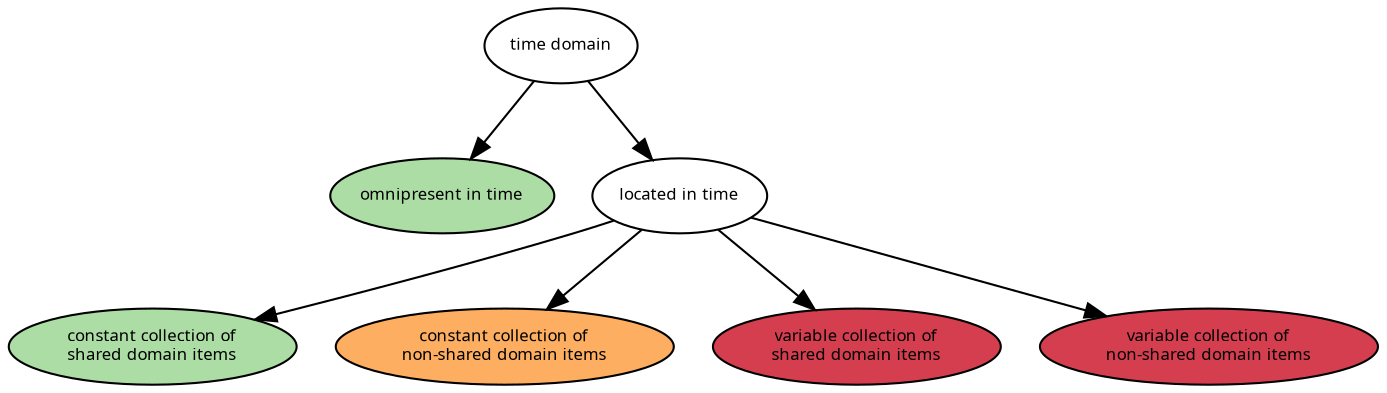 digraph domain_types {

    graph [
        bgcolor=transparent
        splines=true
        overlap=scale
    ];

    node [
        fontname=Verdana
        fontsize=8
        style=filled
        fillcolor=white
        target=_parent
    ];

    edge [
    ];


    time_domain [
        label=
            "time domain"
    ];

    omnipresent_in_time [
        fillcolor="#abdda4"
        label=
            "omnipresent in time"
        URL="md_domain.html#lue_domain_time_domain_types_omnipresent_in_time"
    ];

    located_in_time [
        label=
            "located in time"
    ];

    constant_collection_of_shared_domain_items [
        fillcolor="#abdda4"
        label=
            "constant collection of\n" +
            "shared domain items"
        URL="md_domain.html#lue_domain_time_domain_types_constant_collection_of_shared_domain_items"
    ];

    constant_collection_of_non_shared_domain_items [
        fillcolor="#fdae61"
        label=
            "constant collection of\n" +
            "non-shared domain items"
        URL="md_domain.html#lue_domain_time_domain_types_constant_collection_of_non_shared_domain_items"
    ];

    variable_collection_of_shared_domain_items [
        fillcolor="#d53e4f"
        label=
            "variable collection of\n" +
            "shared domain items"
        URL="md_domain.html#lue_domain_time_domain_types_variable_collection_of_shared_domain_items"
    ];

    variable_collection_of_non_shared_domain_items [
        fillcolor="#d53e4f"
        label=
            "variable collection of\n" +
            "non-shared domain items"
        URL="md_domain.html#lue_domain_time_domain_types_variable_collection_of_non_shared_domain_items"
    ];



    time_domain -> omnipresent_in_time;

    time_domain -> located_in_time;

    located_in_time -> constant_collection_of_shared_domain_items;
    located_in_time -> constant_collection_of_non_shared_domain_items;
    located_in_time -> variable_collection_of_shared_domain_items;
    located_in_time -> variable_collection_of_non_shared_domain_items;

}
